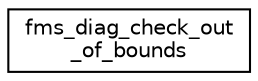 digraph "Graphical Class Hierarchy"
{
 // INTERACTIVE_SVG=YES
 // LATEX_PDF_SIZE
  edge [fontname="Helvetica",fontsize="10",labelfontname="Helvetica",labelfontsize="10"];
  node [fontname="Helvetica",fontsize="10",shape=record];
  rankdir="LR";
  Node0 [label="fms_diag_check_out\l_of_bounds",height=0.2,width=0.4,color="black", fillcolor="white", style="filled",URL="$interfacediag__util__mod_1_1fms__diag__check__out__of__bounds.html",tooltip=" "];
}
